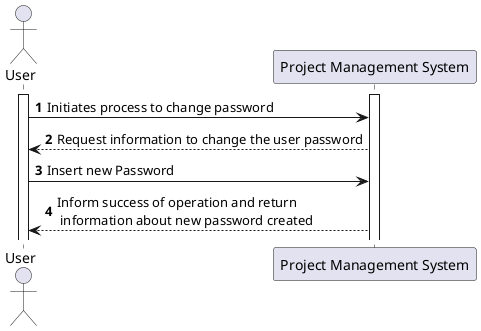 @startuml
'https://plantuml.com/sequence-diagram

autonumber
actor "User" as actor
activate actor
participant "Project Management System" as Project
activate Project
actor -> Project: Initiates process to change password
Project --> actor: Request information to change the user password

actor -> Project: Insert new Password
actor <-- Project: Inform success of operation and return \n information about new password created
@enduml
